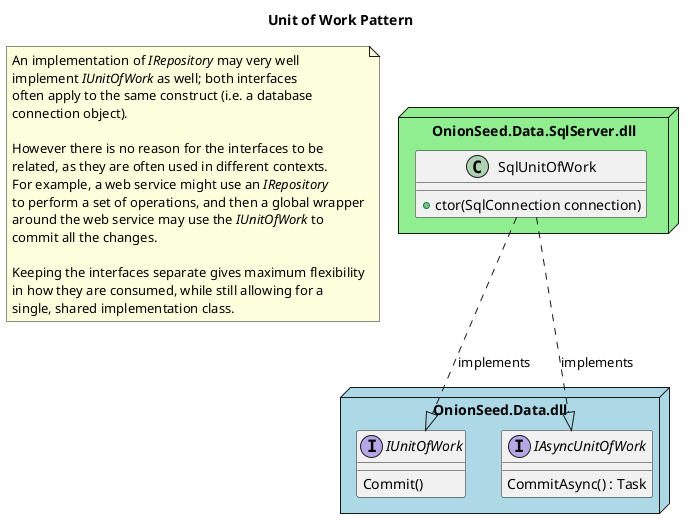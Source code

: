 @startuml UnitOfWork

!define Namespace #White

title Unit of Work Pattern

node "OnionSeed.Data.SqlServer.dll" as SqlServer #LightGreen {
	class SqlUnitOfWork {
		+ ctor(SqlConnection connection)
	}
}

node "OnionSeed.Data.dll" as OnionSeed #LightBlue {
	interface IUnitOfWork {
		Commit()
	}

	interface IAsyncUnitOfWork {
		CommitAsync() : Task
	}
}

SqlUnitOfWork ..|> IUnitOfWork : implements
SqlUnitOfWork ..|> IAsyncUnitOfWork : implements

note as UnitOfWorkNote
	An implementation of <i>IRepository</i> may very well
	implement <i>IUnitOfWork</i> as well; both interfaces
	often apply to the same construct (i.e. a database
	connection object).

	However there is no reason for the interfaces to be
	related, as they are often used in different contexts.
	For example, a web service might use an <i>IRepository</i>
	to perform a set of operations, and then a global wrapper
	around the web service may use the <i>IUnitOfWork</i> to
	commit all the changes.

	Keeping the interfaces separate gives maximum flexibility
	in how they are consumed, while still allowing for a
	single, shared implementation class.
end note

@enduml
